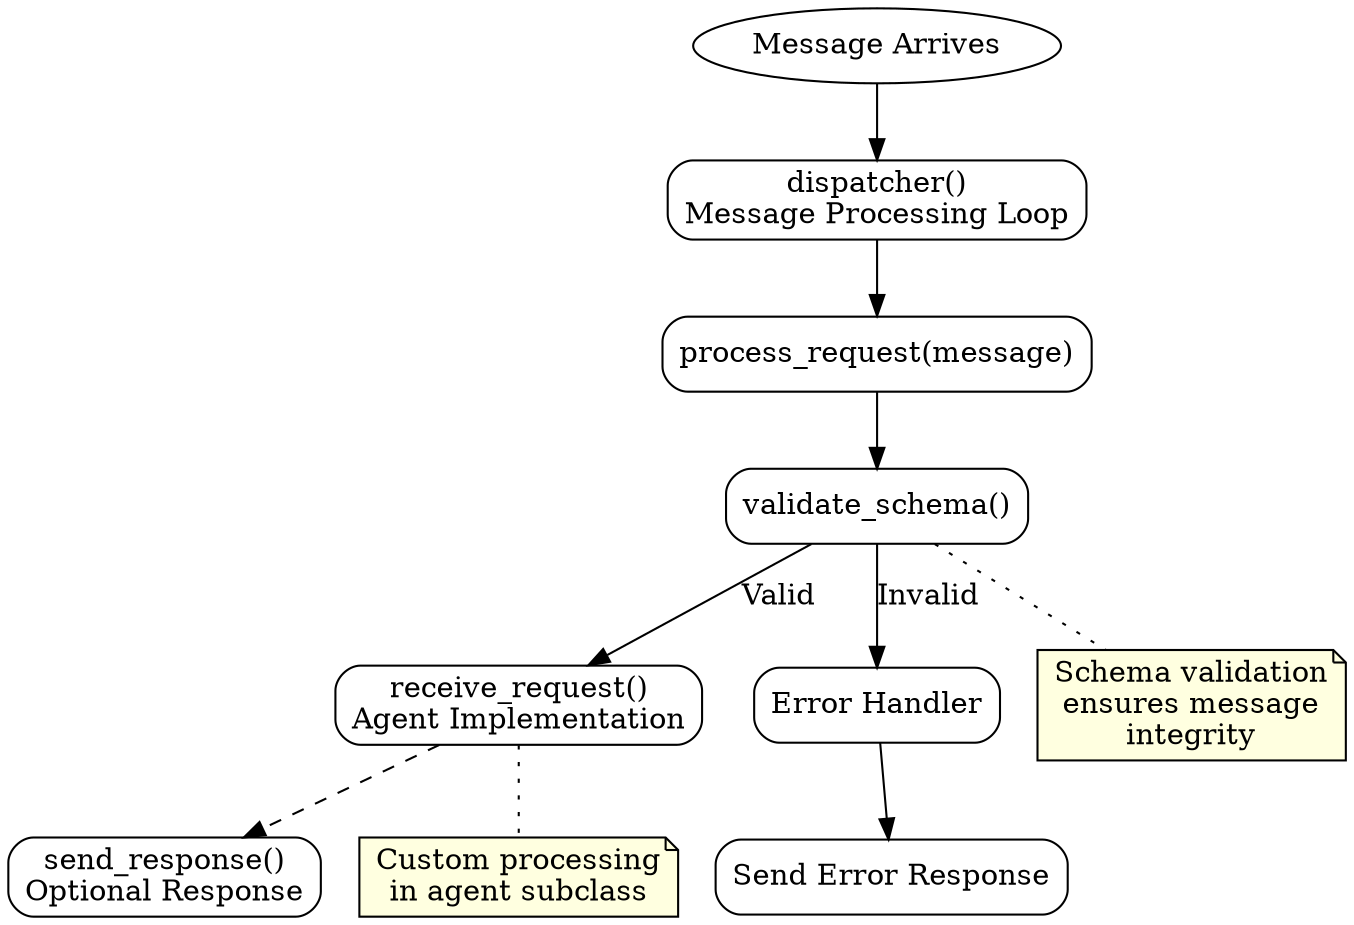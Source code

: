 digraph RequestFlow {
    rankdir=TB;
    node [shape=box, style=rounded];
    
    // Message arrival and initial processing
    start [shape=oval, label="Message Arrives"];
    dispatch [label="dispatcher()\nMessage Processing Loop"];
    process [label="process_request(message)"];
    validate [label="validate_schema()"];
    
    // Main processing branch
    receive [label="receive_request()\nAgent Implementation"];
    send [label="send_response()\nOptional Response"];
    
    // Error handling branch
    error [label="Error Handler"];
    error_response [label="Send Error Response"];
    
    // Flow connections
    start -> dispatch;
    dispatch -> process;
    process -> validate;
    
    // Success path
    validate -> receive [label="Valid"];
    receive -> send [style=dashed];
    
    // Error path
    validate -> error [label="Invalid"];
    error -> error_response;
    
    // Styling
    {
        node [shape=note, style=filled, fillcolor=lightyellow];
        note1 [label="Schema validation\nensures message\nintegrity"];
        note2 [label="Custom processing\nin agent subclass"];
    }
    
    // Connect notes
    validate -> note1 [style=dotted, arrowhead=none];
    receive -> note2 [style=dotted, arrowhead=none];
}

